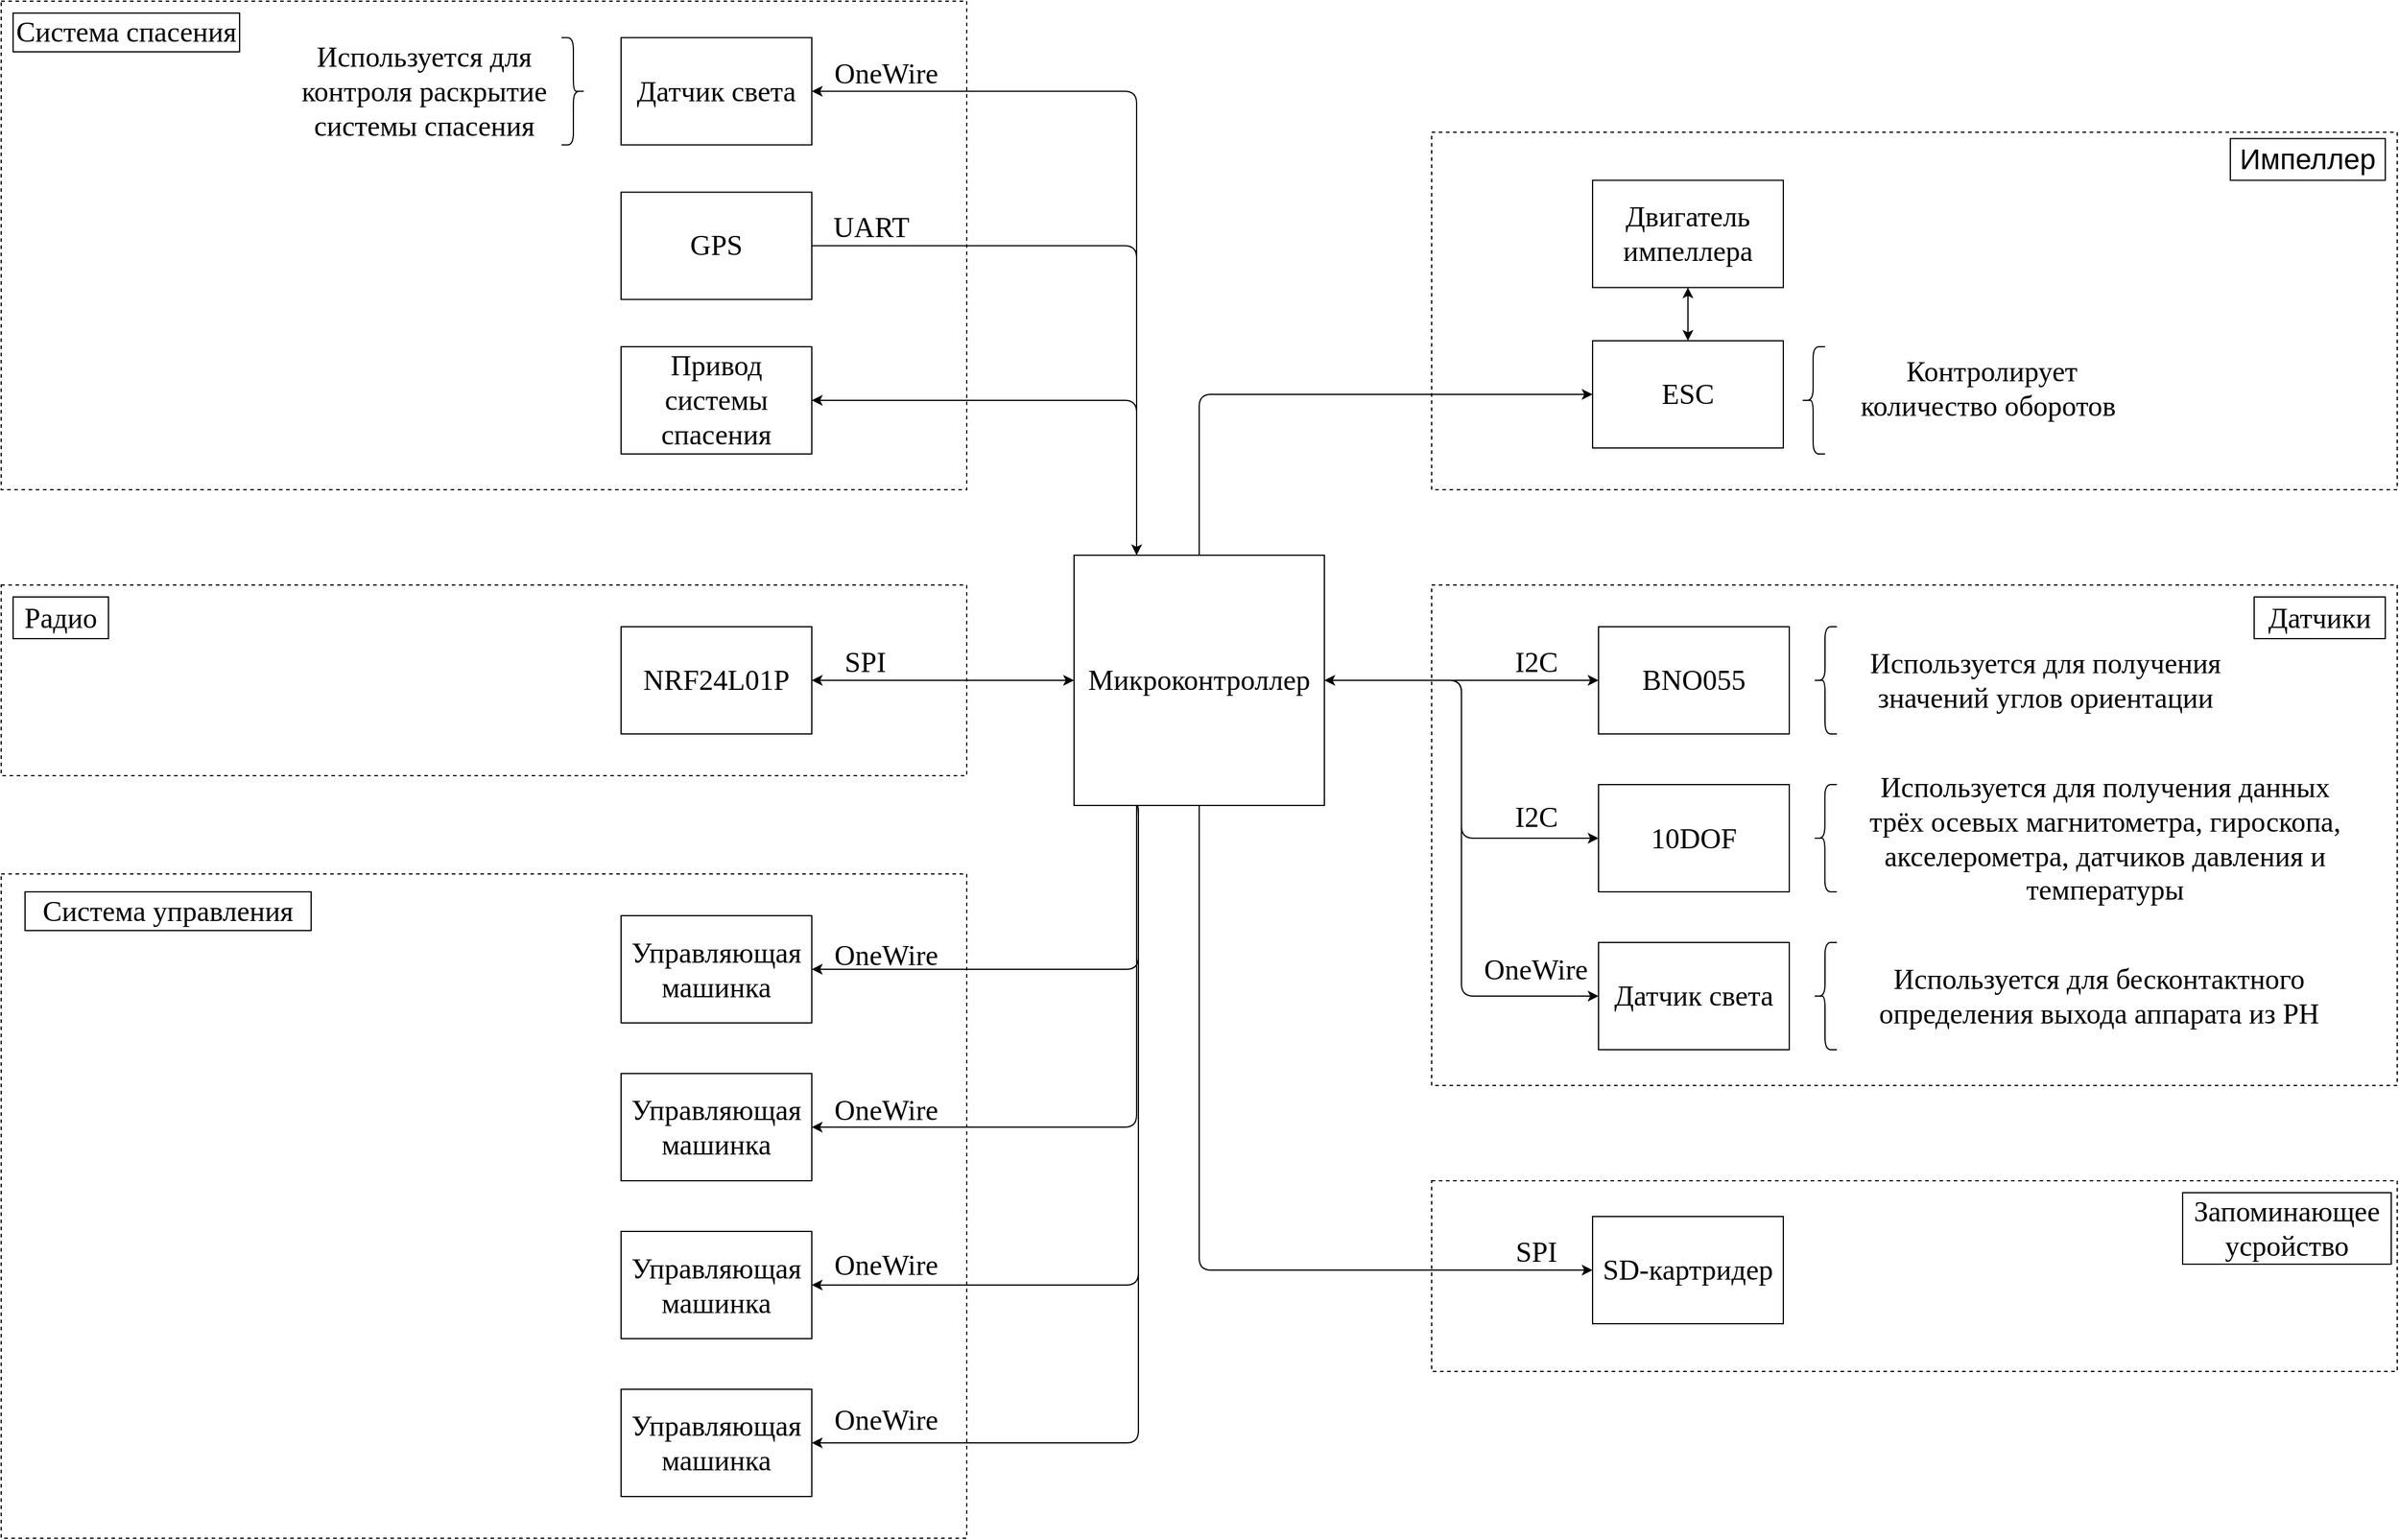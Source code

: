 <mxfile version="12.6.5" type="device"><diagram name="Page-1" id="7e0a89b8-554c-2b80-1dc8-d5c74ca68de4"><mxGraphModel dx="2815" dy="1505" grid="1" gridSize="10" guides="1" tooltips="1" connect="1" arrows="1" fold="1" page="0" pageScale="1" pageWidth="1100" pageHeight="850" background="#ffffff" math="0" shadow="0"><root><mxCell id="0"/><mxCell id="1" parent="0"/><mxCell id="p1cMsxMaQiIYxRve896z-28" value="" style="rounded=0;whiteSpace=wrap;html=1;dashed=1;" parent="1" vertex="1"><mxGeometry x="-490" y="522.5" width="810" height="557.5" as="geometry"/></mxCell><mxCell id="p1cMsxMaQiIYxRve896z-7" value="" style="rounded=0;whiteSpace=wrap;html=1;dashed=1;" parent="1" vertex="1"><mxGeometry x="710" y="780" width="810" height="160" as="geometry"/></mxCell><mxCell id="0keos6e_CnVn08289y_v-45" value="" style="rounded=0;whiteSpace=wrap;html=1;strokeColor=#000000;dashed=1;" parent="1" vertex="1"><mxGeometry x="710" y="-100" width="810" height="300" as="geometry"/></mxCell><mxCell id="0keos6e_CnVn08289y_v-21" value="" style="rounded=0;whiteSpace=wrap;html=1;dashed=1;" parent="1" vertex="1"><mxGeometry x="710" y="280" width="810" height="420" as="geometry"/></mxCell><mxCell id="0keos6e_CnVn08289y_v-1" value="&lt;font style=&quot;font-size: 24px&quot; face=&quot;Times New Roman&quot;&gt;Микроконтроллер&lt;/font&gt;" style="whiteSpace=wrap;html=1;aspect=fixed;" parent="1" vertex="1"><mxGeometry x="410" y="255" width="210" height="210" as="geometry"/></mxCell><mxCell id="0keos6e_CnVn08289y_v-10" value="&lt;font style=&quot;font-size: 24px&quot; face=&quot;Times New Roman&quot;&gt;BNO055&lt;/font&gt;" style="rounded=0;whiteSpace=wrap;html=1;" parent="1" vertex="1"><mxGeometry x="850" y="315" width="160" height="90" as="geometry"/></mxCell><mxCell id="0keos6e_CnVn08289y_v-15" value="&lt;font style=&quot;font-size: 24px&quot; face=&quot;Times New Roman&quot;&gt;10DOF&lt;/font&gt;" style="rounded=0;whiteSpace=wrap;html=1;" parent="1" vertex="1"><mxGeometry x="850" y="447.5" width="160" height="90" as="geometry"/></mxCell><mxCell id="0keos6e_CnVn08289y_v-17" value="&lt;font style=&quot;font-size: 24px&quot; face=&quot;Times New Roman&quot;&gt;Датчик света&lt;/font&gt;" style="rounded=0;whiteSpace=wrap;html=1;" parent="1" vertex="1"><mxGeometry x="850" y="580" width="160" height="90" as="geometry"/></mxCell><mxCell id="0keos6e_CnVn08289y_v-19" value="" style="edgeStyle=elbowEdgeStyle;elbow=horizontal;endArrow=classic;html=1;entryX=0;entryY=0.5;entryDx=0;entryDy=0;exitX=1;exitY=0.5;exitDx=0;exitDy=0;" parent="1" source="0keos6e_CnVn08289y_v-1" target="0keos6e_CnVn08289y_v-15" edge="1"><mxGeometry width="50" height="50" relative="1" as="geometry"><mxPoint x="640" y="360" as="sourcePoint"/><mxPoint x="470" y="590" as="targetPoint"/></mxGeometry></mxCell><mxCell id="0keos6e_CnVn08289y_v-20" value="" style="edgeStyle=elbowEdgeStyle;elbow=horizontal;endArrow=classic;html=1;entryX=0;entryY=0.5;entryDx=0;entryDy=0;exitX=1;exitY=0.5;exitDx=0;exitDy=0;" parent="1" source="0keos6e_CnVn08289y_v-1" target="0keos6e_CnVn08289y_v-17" edge="1"><mxGeometry width="50" height="50" relative="1" as="geometry"><mxPoint x="710" y="460" as="sourcePoint"/><mxPoint x="800" y="560" as="targetPoint"/></mxGeometry></mxCell><mxCell id="0keos6e_CnVn08289y_v-27" value="" style="shape=curlyBracket;whiteSpace=wrap;html=1;rounded=1;" parent="1" vertex="1"><mxGeometry x="1030" y="580" width="20" height="90" as="geometry"/></mxCell><mxCell id="0keos6e_CnVn08289y_v-29" value="&lt;font style=&quot;font-size: 24px&quot; face=&quot;Times New Roman&quot;&gt;Используется для бесконтактного определения выхода аппарата из РН &lt;/font&gt;" style="text;html=1;strokeColor=none;fillColor=none;align=center;verticalAlign=middle;whiteSpace=wrap;rounded=0;" parent="1" vertex="1"><mxGeometry x="1060" y="625" width="420" as="geometry"/></mxCell><mxCell id="0keos6e_CnVn08289y_v-30" value="" style="shape=curlyBracket;whiteSpace=wrap;html=1;rounded=1;size=0.493;" parent="1" vertex="1"><mxGeometry x="1030" y="447.5" width="20" height="90" as="geometry"/></mxCell><mxCell id="0keos6e_CnVn08289y_v-31" value="&lt;font style=&quot;font-size: 24px&quot; face=&quot;Times New Roman&quot;&gt;Используется для получения данных трёх осевых магнитометра, гироскопа, акселерометра, датчиков давления и температуры&lt;/font&gt;" style="text;html=1;strokeColor=none;fillColor=none;align=center;verticalAlign=middle;whiteSpace=wrap;rounded=0;" parent="1" vertex="1"><mxGeometry x="1060" y="462.5" width="430" height="60" as="geometry"/></mxCell><mxCell id="0keos6e_CnVn08289y_v-33" value="" style="shape=curlyBracket;whiteSpace=wrap;html=1;rounded=1;" parent="1" vertex="1"><mxGeometry x="1030" y="315" width="20" height="90" as="geometry"/></mxCell><mxCell id="0keos6e_CnVn08289y_v-34" value="&lt;font style=&quot;font-size: 24px&quot; face=&quot;Times New Roman&quot;&gt;Используется для получения значений углов ориентации&lt;/font&gt;" style="text;html=1;strokeColor=none;fillColor=none;align=center;verticalAlign=middle;whiteSpace=wrap;rounded=0;" parent="1" vertex="1"><mxGeometry x="1060" y="335" width="330" height="50" as="geometry"/></mxCell><mxCell id="0keos6e_CnVn08289y_v-37" value="&lt;font style=&quot;font-size: 24px&quot; face=&quot;Times New Roman&quot;&gt;Датчики&lt;/font&gt;" style="text;html=1;strokeColor=#000000;fillColor=none;align=center;verticalAlign=middle;whiteSpace=wrap;rounded=0;" parent="1" vertex="1"><mxGeometry x="1400" y="290" width="110" height="35" as="geometry"/></mxCell><mxCell id="0keos6e_CnVn08289y_v-39" value="&lt;font style=&quot;font-size: 24px&quot; face=&quot;Times New Roman&quot;&gt;ESC&lt;/font&gt;" style="rounded=0;whiteSpace=wrap;html=1;strokeColor=#000000;" parent="1" vertex="1"><mxGeometry x="845" y="75" width="160" height="90" as="geometry"/></mxCell><mxCell id="0keos6e_CnVn08289y_v-43" value="&lt;font style=&quot;font-size: 24px&quot; face=&quot;Times New Roman&quot;&gt;Двигатель импеллера&lt;/font&gt;" style="rounded=0;whiteSpace=wrap;html=1;strokeColor=#000000;" parent="1" vertex="1"><mxGeometry x="845" y="-59.69" width="160" height="90" as="geometry"/></mxCell><mxCell id="0keos6e_CnVn08289y_v-52" value="&lt;font style=&quot;font-size: 24px&quot;&gt;Импеллер&lt;/font&gt;" style="rounded=0;whiteSpace=wrap;html=1;strokeColor=#000000;" parent="1" vertex="1"><mxGeometry x="1380" y="-94.69" width="130" height="35" as="geometry"/></mxCell><mxCell id="0keos6e_CnVn08289y_v-53" value="" style="shape=curlyBracket;whiteSpace=wrap;html=1;rounded=1;strokeColor=#000000;" parent="1" vertex="1"><mxGeometry x="1020" y="80" width="20" height="90" as="geometry"/></mxCell><mxCell id="0keos6e_CnVn08289y_v-54" value="&lt;font style=&quot;font-size: 24px&quot; face=&quot;Times New Roman&quot;&gt;Контролирует количество оборотов&amp;nbsp;&lt;/font&gt;&lt;font style=&quot;font-size: 19px&quot;&gt; &lt;/font&gt;" style="text;html=1;strokeColor=none;fillColor=none;align=center;verticalAlign=middle;whiteSpace=wrap;rounded=0;" parent="1" vertex="1"><mxGeometry x="1060" y="84.5" width="240" height="61" as="geometry"/></mxCell><mxCell id="p1cMsxMaQiIYxRve896z-3" value="" style="edgeStyle=segmentEdgeStyle;endArrow=classic;html=1;entryX=0;entryY=0.5;entryDx=0;entryDy=0;exitX=0.5;exitY=0;exitDx=0;exitDy=0;" parent="1" source="0keos6e_CnVn08289y_v-1" target="0keos6e_CnVn08289y_v-39" edge="1"><mxGeometry width="50" height="50" relative="1" as="geometry"><mxPoint x="510" y="170" as="sourcePoint"/><mxPoint x="560" y="120" as="targetPoint"/><Array as="points"><mxPoint x="515" y="120"/></Array></mxGeometry></mxCell><mxCell id="p1cMsxMaQiIYxRve896z-4" value="" style="endArrow=classic;startArrow=classic;html=1;exitX=0.5;exitY=0;exitDx=0;exitDy=0;entryX=0.5;entryY=1;entryDx=0;entryDy=0;" parent="1" source="0keos6e_CnVn08289y_v-39" target="0keos6e_CnVn08289y_v-43" edge="1"><mxGeometry width="50" height="50" relative="1" as="geometry"><mxPoint x="1080" y="20" as="sourcePoint"/><mxPoint x="1130" y="-30" as="targetPoint"/></mxGeometry></mxCell><mxCell id="p1cMsxMaQiIYxRve896z-9" value="&lt;span style=&quot;font-size: 24px&quot;&gt;&lt;font face=&quot;Times New Roman&quot;&gt;SD-картридер&lt;/font&gt;&lt;/span&gt;" style="rounded=0;whiteSpace=wrap;html=1;" parent="1" vertex="1"><mxGeometry x="845" y="810" width="160" height="90" as="geometry"/></mxCell><mxCell id="p1cMsxMaQiIYxRve896z-10" value="" style="edgeStyle=segmentEdgeStyle;endArrow=classic;html=1;entryX=0;entryY=0.5;entryDx=0;entryDy=0;exitX=0.5;exitY=1;exitDx=0;exitDy=0;" parent="1" source="0keos6e_CnVn08289y_v-1" target="p1cMsxMaQiIYxRve896z-9" edge="1"><mxGeometry width="50" height="50" relative="1" as="geometry"><mxPoint x="490" y="840" as="sourcePoint"/><mxPoint x="540" y="790" as="targetPoint"/><Array as="points"><mxPoint x="515" y="855"/></Array></mxGeometry></mxCell><mxCell id="p1cMsxMaQiIYxRve896z-13" value="&lt;font face=&quot;Times New Roman&quot; style=&quot;font-size: 24px&quot;&gt;Запоминающее усройство&lt;/font&gt;" style="rounded=0;whiteSpace=wrap;html=1;" parent="1" vertex="1"><mxGeometry x="1340" y="790" width="175" height="60" as="geometry"/></mxCell><mxCell id="p1cMsxMaQiIYxRve896z-16" value="" style="rounded=0;whiteSpace=wrap;html=1;dashed=1;" parent="1" vertex="1"><mxGeometry x="-490" y="280" width="810" height="160" as="geometry"/></mxCell><mxCell id="p1cMsxMaQiIYxRve896z-17" value="&lt;span style=&quot;font-size: 24px&quot;&gt;&lt;font face=&quot;Times New Roman&quot;&gt;NRF24L01P&lt;/font&gt;&lt;/span&gt;" style="rounded=0;whiteSpace=wrap;html=1;" parent="1" vertex="1"><mxGeometry x="30" y="315" width="160" height="90" as="geometry"/></mxCell><mxCell id="p1cMsxMaQiIYxRve896z-20" style="edgeStyle=orthogonalEdgeStyle;rounded=0;orthogonalLoop=1;jettySize=auto;html=1;exitX=0.5;exitY=1;exitDx=0;exitDy=0;" parent="1" source="p1cMsxMaQiIYxRve896z-16" target="p1cMsxMaQiIYxRve896z-16" edge="1"><mxGeometry relative="1" as="geometry"/></mxCell><mxCell id="p1cMsxMaQiIYxRve896z-24" value="" style="endArrow=classic;startArrow=classic;html=1;exitX=1;exitY=0.5;exitDx=0;exitDy=0;entryX=0;entryY=0.5;entryDx=0;entryDy=0;" parent="1" source="0keos6e_CnVn08289y_v-1" target="0keos6e_CnVn08289y_v-10" edge="1"><mxGeometry width="50" height="50" relative="1" as="geometry"><mxPoint x="640" y="290" as="sourcePoint"/><mxPoint x="690" y="240" as="targetPoint"/></mxGeometry></mxCell><mxCell id="p1cMsxMaQiIYxRve896z-25" value="" style="endArrow=classic;startArrow=classic;html=1;entryX=0;entryY=0.5;entryDx=0;entryDy=0;exitX=1;exitY=0.5;exitDx=0;exitDy=0;" parent="1" source="p1cMsxMaQiIYxRve896z-17" target="0keos6e_CnVn08289y_v-1" edge="1"><mxGeometry width="50" height="50" relative="1" as="geometry"><mxPoint x="-150" y="250" as="sourcePoint"/><mxPoint x="-100" y="200" as="targetPoint"/></mxGeometry></mxCell><mxCell id="p1cMsxMaQiIYxRve896z-26" value="&lt;span style=&quot;font-size: 24px&quot;&gt;&lt;font face=&quot;Times New Roman&quot;&gt;Радио&lt;/font&gt;&lt;/span&gt;" style="text;html=1;strokeColor=#000000;fillColor=none;align=center;verticalAlign=middle;whiteSpace=wrap;rounded=0;" parent="1" vertex="1"><mxGeometry x="-480" y="290" width="80" height="35" as="geometry"/></mxCell><mxCell id="p1cMsxMaQiIYxRve896z-30" value="&lt;span style=&quot;font-size: 24px;&quot;&gt;Управляющая машинка&lt;/span&gt;" style="rounded=0;whiteSpace=wrap;html=1;fontFamily=Times New Roman;fontSize=24;" parent="1" vertex="1"><mxGeometry x="30" y="557.5" width="160" height="90" as="geometry"/></mxCell><mxCell id="p1cMsxMaQiIYxRve896z-31" value="&lt;span style=&quot;font-size: 24px; white-space: normal;&quot;&gt;Управляющая машинка&lt;/span&gt;" style="rounded=0;whiteSpace=wrap;html=1;fontFamily=Times New Roman;fontSize=24;" parent="1" vertex="1"><mxGeometry x="30" y="690" width="160" height="90" as="geometry"/></mxCell><mxCell id="p1cMsxMaQiIYxRve896z-36" value="&lt;span style=&quot;font-size: 24px; white-space: normal;&quot;&gt;Управляющая машинка&lt;/span&gt;" style="rounded=0;whiteSpace=wrap;html=1;fontFamily=Times New Roman;fontSize=24;" parent="1" vertex="1"><mxGeometry x="30" y="822.5" width="160" height="90" as="geometry"/></mxCell><mxCell id="p1cMsxMaQiIYxRve896z-37" value="&lt;span style=&quot;font-size: 24px; white-space: normal;&quot;&gt;Управляющая машинка&lt;/span&gt;" style="rounded=0;whiteSpace=wrap;html=1;fontFamily=Times New Roman;fontSize=24;" parent="1" vertex="1"><mxGeometry x="30" y="955" width="160" height="90" as="geometry"/></mxCell><mxCell id="p1cMsxMaQiIYxRve896z-38" value="&lt;span style=&quot;font-size: 24px&quot;&gt;&lt;font face=&quot;Times New Roman&quot;&gt;Система управления&lt;/font&gt;&lt;/span&gt;" style="text;html=1;strokeColor=#000000;fillColor=none;align=center;verticalAlign=middle;whiteSpace=wrap;rounded=0;" parent="1" vertex="1"><mxGeometry x="-470" y="537.5" width="240" height="32.5" as="geometry"/></mxCell><mxCell id="p1cMsxMaQiIYxRve896z-39" value="" style="edgeStyle=segmentEdgeStyle;endArrow=classic;html=1;exitX=0.25;exitY=1;exitDx=0;exitDy=0;entryX=1;entryY=0.5;entryDx=0;entryDy=0;" parent="1" source="0keos6e_CnVn08289y_v-1" target="p1cMsxMaQiIYxRve896z-30" edge="1"><mxGeometry width="50" height="50" relative="1" as="geometry"><mxPoint x="250" y="660" as="sourcePoint"/><mxPoint x="300" y="610" as="targetPoint"/><Array as="points"><mxPoint x="464" y="466"/><mxPoint x="464" y="602"/></Array></mxGeometry></mxCell><mxCell id="p1cMsxMaQiIYxRve896z-40" value="" style="edgeStyle=segmentEdgeStyle;endArrow=classic;html=1;exitX=0.25;exitY=1;exitDx=0;exitDy=0;entryX=1;entryY=0.5;entryDx=0;entryDy=0;" parent="1" source="0keos6e_CnVn08289y_v-1" target="p1cMsxMaQiIYxRve896z-31" edge="1"><mxGeometry width="50" height="50" relative="1" as="geometry"><mxPoint x="360" y="790" as="sourcePoint"/><mxPoint x="220" y="736" as="targetPoint"/><Array as="points"><mxPoint x="463" y="735"/></Array></mxGeometry></mxCell><mxCell id="p1cMsxMaQiIYxRve896z-41" value="" style="edgeStyle=segmentEdgeStyle;endArrow=classic;html=1;exitX=0.25;exitY=1;exitDx=0;exitDy=0;entryX=1;entryY=0.5;entryDx=0;entryDy=0;" parent="1" source="0keos6e_CnVn08289y_v-1" target="p1cMsxMaQiIYxRve896z-36" edge="1"><mxGeometry width="50" height="50" relative="1" as="geometry"><mxPoint x="220" y="900" as="sourcePoint"/><mxPoint x="270" y="850" as="targetPoint"/><Array as="points"><mxPoint x="464" y="466"/><mxPoint x="464" y="868"/></Array></mxGeometry></mxCell><mxCell id="p1cMsxMaQiIYxRve896z-42" value="" style="edgeStyle=segmentEdgeStyle;endArrow=classic;html=1;entryX=1;entryY=0.5;entryDx=0;entryDy=0;exitX=0.25;exitY=1;exitDx=0;exitDy=0;" parent="1" source="0keos6e_CnVn08289y_v-1" target="p1cMsxMaQiIYxRve896z-37" edge="1"><mxGeometry width="50" height="50" relative="1" as="geometry"><mxPoint x="410" y="1000" as="sourcePoint"/><mxPoint x="460" y="950" as="targetPoint"/><Array as="points"><mxPoint x="464" y="466"/><mxPoint x="464" y="1000"/></Array></mxGeometry></mxCell><mxCell id="p1cMsxMaQiIYxRve896z-43" value="" style="rounded=0;whiteSpace=wrap;html=1;dashed=1;" parent="1" vertex="1"><mxGeometry x="-490" y="-210" width="810" height="410" as="geometry"/></mxCell><mxCell id="p1cMsxMaQiIYxRve896z-45" value="&lt;span style=&quot;font-size: 24px&quot;&gt;&lt;font face=&quot;Times New Roman&quot;&gt;Привод системы спасения&lt;/font&gt;&lt;/span&gt;" style="rounded=0;whiteSpace=wrap;html=1;" parent="1" vertex="1"><mxGeometry x="30" y="80" width="160" height="90" as="geometry"/></mxCell><mxCell id="p1cMsxMaQiIYxRve896z-47" value="&lt;span style=&quot;font-size: 24px&quot;&gt;&lt;font face=&quot;Times New Roman&quot;&gt;GPS&lt;/font&gt;&lt;/span&gt;" style="rounded=0;whiteSpace=wrap;html=1;" parent="1" vertex="1"><mxGeometry x="30" y="-49.69" width="160" height="90" as="geometry"/></mxCell><mxCell id="p1cMsxMaQiIYxRve896z-49" value="&lt;span style=&quot;font-size: 24px&quot;&gt;&lt;font face=&quot;Times New Roman&quot;&gt;Датчик света&lt;/font&gt;&lt;/span&gt;" style="rounded=0;whiteSpace=wrap;html=1;" parent="1" vertex="1"><mxGeometry x="30" y="-179.38" width="160" height="90" as="geometry"/></mxCell><mxCell id="p1cMsxMaQiIYxRve896z-50" value="&lt;span style=&quot;font-size: 24px&quot;&gt;&lt;font face=&quot;Times New Roman&quot;&gt;Система спасения&lt;/font&gt;&lt;/span&gt;" style="text;html=1;strokeColor=#000000;fillColor=none;align=center;verticalAlign=middle;whiteSpace=wrap;rounded=0;" parent="1" vertex="1"><mxGeometry x="-480" y="-200" width="190" height="32.5" as="geometry"/></mxCell><mxCell id="p1cMsxMaQiIYxRve896z-52" value="" style="edgeStyle=segmentEdgeStyle;endArrow=classic;html=1;entryX=1;entryY=0.5;entryDx=0;entryDy=0;exitX=0.25;exitY=0;exitDx=0;exitDy=0;" parent="1" source="0keos6e_CnVn08289y_v-1" target="p1cMsxMaQiIYxRve896z-45" edge="1"><mxGeometry width="50" height="50" relative="1" as="geometry"><mxPoint x="400" y="40" as="sourcePoint"/><mxPoint x="450" y="-10" as="targetPoint"/><Array as="points"><mxPoint x="463" y="125"/></Array></mxGeometry></mxCell><mxCell id="p1cMsxMaQiIYxRve896z-53" value="" style="edgeStyle=segmentEdgeStyle;endArrow=classic;html=1;entryX=0.25;entryY=0;entryDx=0;entryDy=0;exitX=1;exitY=0.5;exitDx=0;exitDy=0;" parent="1" source="p1cMsxMaQiIYxRve896z-47" target="0keos6e_CnVn08289y_v-1" edge="1"><mxGeometry width="50" height="50" relative="1" as="geometry"><mxPoint x="500" y="-80" as="sourcePoint"/><mxPoint x="550" y="-130" as="targetPoint"/></mxGeometry></mxCell><mxCell id="p1cMsxMaQiIYxRve896z-54" value="" style="edgeStyle=segmentEdgeStyle;endArrow=classic;html=1;entryX=1;entryY=0.5;entryDx=0;entryDy=0;exitX=0.25;exitY=0;exitDx=0;exitDy=0;" parent="1" source="0keos6e_CnVn08289y_v-1" target="p1cMsxMaQiIYxRve896z-49" edge="1"><mxGeometry width="50" height="50" relative="1" as="geometry"><mxPoint x="400" y="-120" as="sourcePoint"/><mxPoint x="450" y="-170" as="targetPoint"/><Array as="points"><mxPoint x="462" y="-134"/></Array></mxGeometry></mxCell><mxCell id="p1cMsxMaQiIYxRve896z-55" value="" style="shape=curlyBracket;whiteSpace=wrap;html=1;rounded=1;strokeColor=#000000;direction=west;" parent="1" vertex="1"><mxGeometry x="-20" y="-179.38" width="20" height="90" as="geometry"/></mxCell><mxCell id="p1cMsxMaQiIYxRve896z-59" value="&lt;font face=&quot;Times New Roman&quot; style=&quot;font-size: 24px&quot;&gt;Используется для контроля раскрытие системы спасения&lt;/font&gt;" style="text;html=1;strokeColor=none;fillColor=none;align=center;verticalAlign=middle;whiteSpace=wrap;rounded=0;dashed=1;" parent="1" vertex="1"><mxGeometry x="-240" y="-171.38" width="210" height="74" as="geometry"/></mxCell><mxCell id="aanZ-id0oXabe-TYdcEv-1" value="&lt;font face=&quot;Times New Roman&quot; style=&quot;font-size: 24px&quot;&gt;I2C&lt;/font&gt;" style="text;html=1;strokeColor=none;fillColor=none;align=center;verticalAlign=middle;whiteSpace=wrap;rounded=0;" vertex="1" parent="1"><mxGeometry x="777.5" y="335" width="40" height="20" as="geometry"/></mxCell><mxCell id="aanZ-id0oXabe-TYdcEv-2" value="&lt;font face=&quot;Times New Roman&quot; style=&quot;font-size: 24px&quot;&gt;I2C&lt;/font&gt;" style="text;html=1;strokeColor=none;fillColor=none;align=center;verticalAlign=middle;whiteSpace=wrap;rounded=0;" vertex="1" parent="1"><mxGeometry x="777.5" y="465" width="40" height="20" as="geometry"/></mxCell><mxCell id="aanZ-id0oXabe-TYdcEv-3" value="&lt;font face=&quot;Times New Roman&quot;&gt;&lt;span style=&quot;font-size: 24px&quot;&gt;OneWire&lt;/span&gt;&lt;/font&gt;" style="text;html=1;strokeColor=none;fillColor=none;align=center;verticalAlign=middle;whiteSpace=wrap;rounded=0;" vertex="1" parent="1"><mxGeometry x="755" y="591.25" width="85" height="22.5" as="geometry"/></mxCell><mxCell id="aanZ-id0oXabe-TYdcEv-4" style="edgeStyle=orthogonalEdgeStyle;rounded=0;orthogonalLoop=1;jettySize=auto;html=1;exitX=0.5;exitY=1;exitDx=0;exitDy=0;" edge="1" parent="1" source="aanZ-id0oXabe-TYdcEv-3" target="aanZ-id0oXabe-TYdcEv-3"><mxGeometry relative="1" as="geometry"/></mxCell><mxCell id="aanZ-id0oXabe-TYdcEv-7" value="&lt;font face=&quot;Times New Roman&quot;&gt;&lt;span style=&quot;font-size: 24px&quot;&gt;OneWire&lt;/span&gt;&lt;/font&gt;" style="text;html=1;strokeColor=none;fillColor=none;align=center;verticalAlign=middle;whiteSpace=wrap;rounded=0;" vertex="1" parent="1"><mxGeometry x="210" y="580" width="85" height="22.5" as="geometry"/></mxCell><mxCell id="aanZ-id0oXabe-TYdcEv-8" value="&lt;font face=&quot;Times New Roman&quot;&gt;&lt;span style=&quot;font-size: 24px&quot;&gt;OneWire&lt;/span&gt;&lt;/font&gt;" style="text;html=1;strokeColor=none;fillColor=none;align=center;verticalAlign=middle;whiteSpace=wrap;rounded=0;" vertex="1" parent="1"><mxGeometry x="210" y="710" width="85" height="22.5" as="geometry"/></mxCell><mxCell id="aanZ-id0oXabe-TYdcEv-9" value="&lt;font face=&quot;Times New Roman&quot;&gt;&lt;span style=&quot;font-size: 24px&quot;&gt;OneWire&lt;/span&gt;&lt;/font&gt;" style="text;html=1;strokeColor=none;fillColor=none;align=center;verticalAlign=middle;whiteSpace=wrap;rounded=0;" vertex="1" parent="1"><mxGeometry x="210" y="840" width="85" height="22.5" as="geometry"/></mxCell><mxCell id="aanZ-id0oXabe-TYdcEv-15" value="&lt;font face=&quot;Times New Roman&quot;&gt;&lt;span style=&quot;font-size: 24px&quot;&gt;OneWire&lt;/span&gt;&lt;/font&gt;" style="text;html=1;strokeColor=none;fillColor=none;align=center;verticalAlign=middle;whiteSpace=wrap;rounded=0;" vertex="1" parent="1"><mxGeometry x="210" y="970" width="85" height="22.5" as="geometry"/></mxCell><mxCell id="aanZ-id0oXabe-TYdcEv-17" value="&lt;font face=&quot;Times New Roman&quot;&gt;&lt;span style=&quot;font-size: 24px&quot;&gt;UART&lt;/span&gt;&lt;/font&gt;" style="text;html=1;strokeColor=none;fillColor=none;align=center;verticalAlign=middle;whiteSpace=wrap;rounded=0;" vertex="1" parent="1"><mxGeometry x="210" y="-30" width="60" height="20" as="geometry"/></mxCell><mxCell id="aanZ-id0oXabe-TYdcEv-19" value="&lt;font face=&quot;Times New Roman&quot;&gt;&lt;span style=&quot;font-size: 24px&quot;&gt;SPI&lt;/span&gt;&lt;/font&gt;" style="text;html=1;strokeColor=none;fillColor=none;align=center;verticalAlign=middle;whiteSpace=wrap;rounded=0;" vertex="1" parent="1"><mxGeometry x="210" y="335" width="50" height="20" as="geometry"/></mxCell><mxCell id="aanZ-id0oXabe-TYdcEv-20" value="&lt;font face=&quot;Times New Roman&quot;&gt;&lt;span style=&quot;font-size: 24px&quot;&gt;OneWire&lt;/span&gt;&lt;/font&gt;" style="text;html=1;strokeColor=none;fillColor=none;align=center;verticalAlign=middle;whiteSpace=wrap;rounded=0;" vertex="1" parent="1"><mxGeometry x="210" y="-160" width="85" height="22.5" as="geometry"/></mxCell><mxCell id="aanZ-id0oXabe-TYdcEv-22" value="&lt;font face=&quot;Times New Roman&quot;&gt;&lt;span style=&quot;font-size: 24px&quot;&gt;SPI&lt;/span&gt;&lt;/font&gt;" style="text;html=1;strokeColor=none;fillColor=none;align=center;verticalAlign=middle;whiteSpace=wrap;rounded=0;" vertex="1" parent="1"><mxGeometry x="772.5" y="830" width="50" height="20" as="geometry"/></mxCell></root></mxGraphModel></diagram></mxfile>